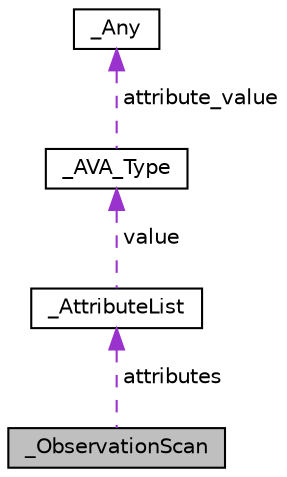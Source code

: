 digraph "_ObservationScan"
{
  edge [fontname="Helvetica",fontsize="10",labelfontname="Helvetica",labelfontsize="10"];
  node [fontname="Helvetica",fontsize="10",shape=record];
  Node1 [label="_ObservationScan",height=0.2,width=0.4,color="black", fillcolor="grey75", style="filled", fontcolor="black"];
  Node2 -> Node1 [dir="back",color="darkorchid3",fontsize="10",style="dashed",label=" attributes" ,fontname="Helvetica"];
  Node2 [label="_AttributeList",height=0.2,width=0.4,color="black", fillcolor="white", style="filled",URL="$struct___attribute_list.html"];
  Node3 -> Node2 [dir="back",color="darkorchid3",fontsize="10",style="dashed",label=" value" ,fontname="Helvetica"];
  Node3 [label="_AVA_Type",height=0.2,width=0.4,color="black", fillcolor="white", style="filled",URL="$struct___a_v_a___type.html"];
  Node4 -> Node3 [dir="back",color="darkorchid3",fontsize="10",style="dashed",label=" attribute_value" ,fontname="Helvetica"];
  Node4 [label="_Any",height=0.2,width=0.4,color="black", fillcolor="white", style="filled",URL="$struct___any.html"];
}
